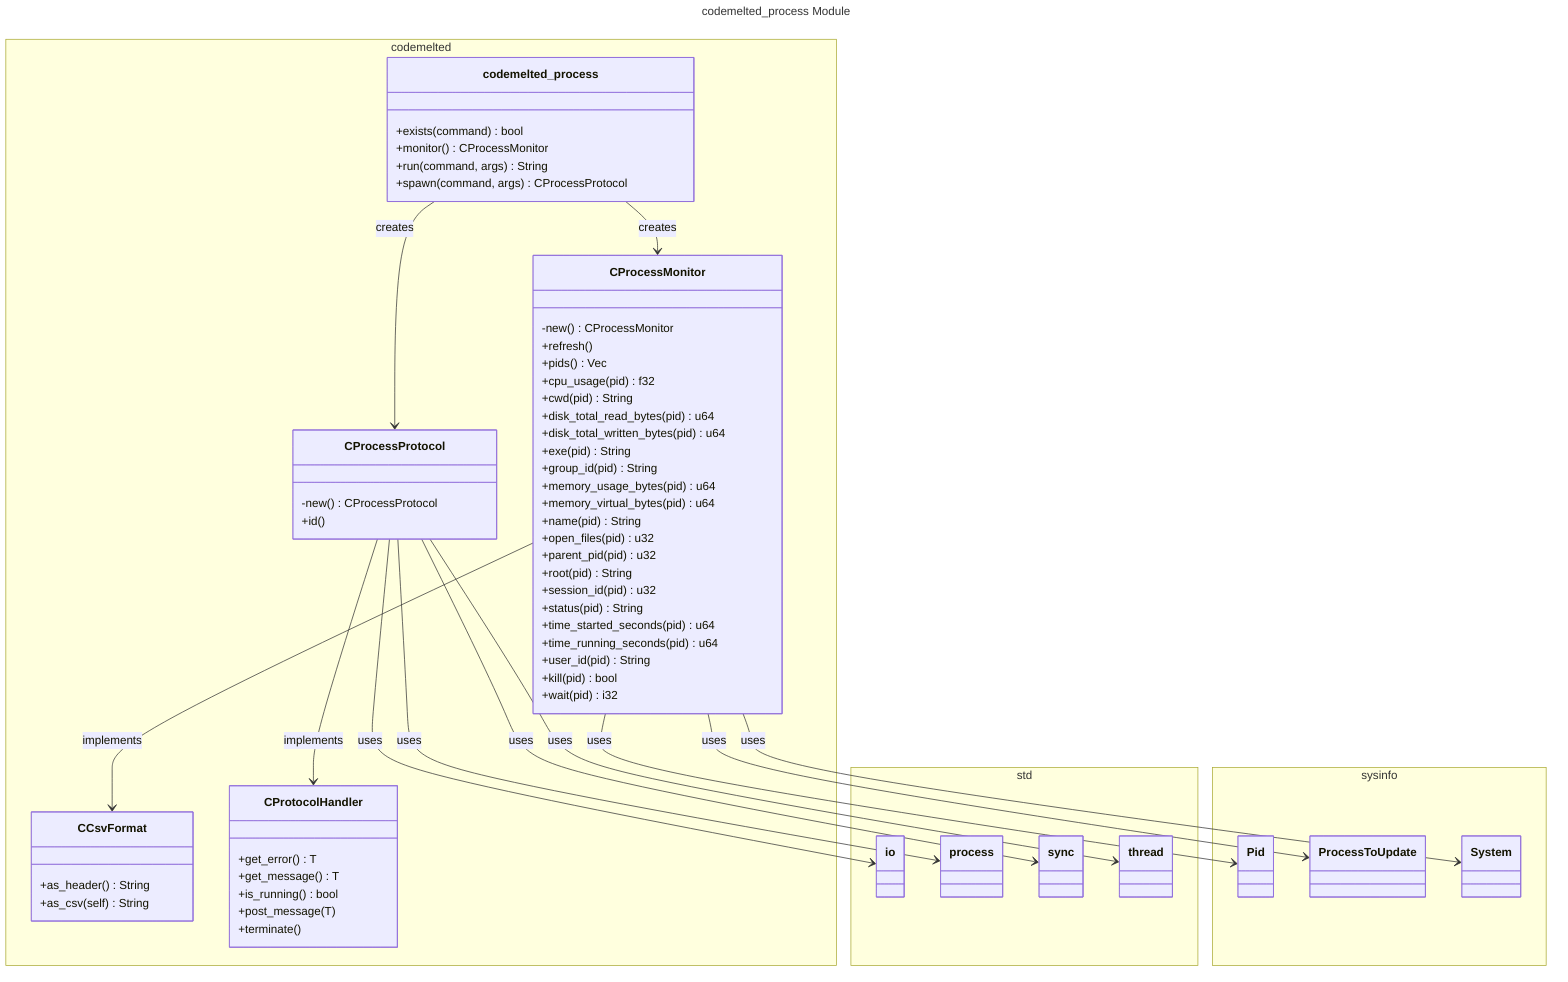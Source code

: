 ---
title: codemelted_process Module
---
classDiagram
  direction TB
  namespace codemelted {
    class codemelted_process {
      +exists(command) bool
      +monitor() CProcessMonitor
      +run(command, args) String
      +spawn(command, args) CProcessProtocol
    }
    class CProcessMonitor {
      -new() CProcessMonitor
      +refresh()
      +pids() Vec
      +cpu_usage(pid) f32
      +cwd(pid) String
      +disk_total_read_bytes(pid) u64
      +disk_total_written_bytes(pid) u64
      +exe(pid) String
      +group_id(pid) String
      +memory_usage_bytes(pid) u64
      +memory_virtual_bytes(pid) u64
      +name(pid) String
      +open_files(pid) u32
      +parent_pid(pid) u32
      +root(pid) String
      +session_id(pid) u32
      +status(pid) String
      +time_started_seconds(pid) u64
      +time_running_seconds(pid) u64
      +user_id(pid) String
      +kill(pid) bool
      +wait(pid) i32
    }
    class CProcessProtocol {
      -new() CProcessProtocol
      +id()
    }
    class CCsvFormat {
        +as_header() String
        +as_csv(self) String
    }
    class CProtocolHandler {
      +get_error() T
      +get_message() T
      +is_running() bool
      +post_message(T)
      +terminate()
    }
  }
  namespace std {
    class io
    class process
    class sync
    class thread
  }
  namespace sysinfo {
    class Pid
    class ProcessToUpdate
    class System
  }
  codemelted_process --> CProcessMonitor : creates
  codemelted_process --> CProcessProtocol : creates
  CProcessMonitor --> CCsvFormat : implements
  CProcessMonitor --> Pid : uses
  CProcessMonitor --> ProcessToUpdate : uses
  CProcessMonitor --> System : uses
  CProcessProtocol --> CProtocolHandler : implements
  CProcessProtocol --> io : uses
  CProcessProtocol --> process : uses
  CProcessProtocol --> sync : uses
  CProcessProtocol --> thread : uses
